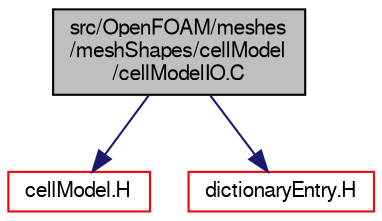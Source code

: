 digraph "src/OpenFOAM/meshes/meshShapes/cellModel/cellModelIO.C"
{
  bgcolor="transparent";
  edge [fontname="FreeSans",fontsize="10",labelfontname="FreeSans",labelfontsize="10"];
  node [fontname="FreeSans",fontsize="10",shape=record];
  Node0 [label="src/OpenFOAM/meshes\l/meshShapes/cellModel\l/cellModelIO.C",height=0.2,width=0.4,color="black", fillcolor="grey75", style="filled", fontcolor="black"];
  Node0 -> Node1 [color="midnightblue",fontsize="10",style="solid",fontname="FreeSans"];
  Node1 [label="cellModel.H",height=0.2,width=0.4,color="red",URL="$a11255.html"];
  Node0 -> Node147 [color="midnightblue",fontsize="10",style="solid",fontname="FreeSans"];
  Node147 [label="dictionaryEntry.H",height=0.2,width=0.4,color="red",URL="$a08810.html"];
}
